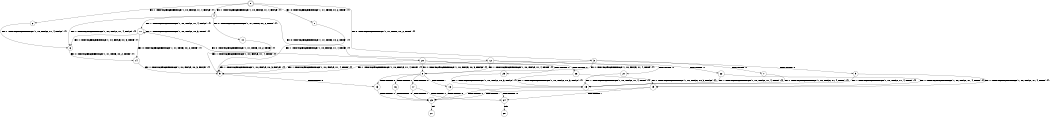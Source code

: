 digraph BCG {
size = "7, 10.5";
center = TRUE;
node [shape = circle];
0 [peripheries = 2];
0 -> 1 [label = "EX !0 !ATOMIC_EXCH_BRANCH (1, +1, TRUE, +0, 2, TRUE) !{}"];
0 -> 2 [label = "EX !1 !ATOMIC_EXCH_BRANCH (1, +0, FALSE, +1, 4, FALSE) !{}"];
0 -> 3 [label = "EX !0 !ATOMIC_EXCH_BRANCH (1, +1, TRUE, +0, 2, TRUE) !{}"];
0 -> 4 [label = "EX !1 !ATOMIC_EXCH_BRANCH (1, +0, FALSE, +1, 4, FALSE) !{}"];
1 -> 5 [label = "EX !1 !ATOMIC_EXCH_BRANCH (1, +0, FALSE, +1, 4, TRUE) !{}"];
2 -> 6 [label = "EX !1 !ATOMIC_EXCH_BRANCH (1, +0, FALSE, +1, 4, FALSE) !{}"];
3 -> 5 [label = "EX !1 !ATOMIC_EXCH_BRANCH (1, +0, FALSE, +1, 4, TRUE) !{}"];
3 -> 7 [label = "TERMINATE !0"];
3 -> 8 [label = "EX !1 !ATOMIC_EXCH_BRANCH (1, +0, FALSE, +1, 4, TRUE) !{}"];
3 -> 9 [label = "TERMINATE !0"];
4 -> 6 [label = "EX !1 !ATOMIC_EXCH_BRANCH (1, +0, FALSE, +1, 4, FALSE) !{}"];
4 -> 10 [label = "EX !0 !ATOMIC_EXCH_BRANCH (1, +1, TRUE, +0, 2, TRUE) !{}"];
4 -> 11 [label = "EX !1 !ATOMIC_EXCH_BRANCH (1, +0, FALSE, +1, 4, FALSE) !{}"];
4 -> 12 [label = "EX !0 !ATOMIC_EXCH_BRANCH (1, +1, TRUE, +0, 2, TRUE) !{}"];
5 -> 13 [label = "TERMINATE !0"];
6 -> 14 [label = "EX !0 !ATOMIC_EXCH_BRANCH (1, +1, TRUE, +0, 2, TRUE) !{}"];
7 -> 15 [label = "EX !1 !ATOMIC_EXCH_BRANCH (1, +0, FALSE, +1, 4, TRUE) !{}"];
8 -> 13 [label = "TERMINATE !0"];
8 -> 16 [label = "TERMINATE !1"];
8 -> 17 [label = "TERMINATE !0"];
8 -> 18 [label = "TERMINATE !1"];
9 -> 15 [label = "EX !1 !ATOMIC_EXCH_BRANCH (1, +0, FALSE, +1, 4, TRUE) !{}"];
9 -> 19 [label = "EX !1 !ATOMIC_EXCH_BRANCH (1, +0, FALSE, +1, 4, TRUE) !{}"];
10 -> 5 [label = "EX !1 !ATOMIC_EXCH_BRANCH (1, +0, FALSE, +1, 4, TRUE) !{}"];
11 -> 6 [label = "EX !1 !ATOMIC_EXCH_BRANCH (1, +0, FALSE, +0, 3, TRUE) !{}"];
11 -> 14 [label = "EX !0 !ATOMIC_EXCH_BRANCH (1, +1, TRUE, +0, 2, TRUE) !{}"];
11 -> 11 [label = "EX !1 !ATOMIC_EXCH_BRANCH (1, +0, FALSE, +0, 3, TRUE) !{}"];
11 -> 20 [label = "EX !0 !ATOMIC_EXCH_BRANCH (1, +1, TRUE, +0, 2, TRUE) !{}"];
12 -> 5 [label = "EX !1 !ATOMIC_EXCH_BRANCH (1, +0, FALSE, +1, 4, TRUE) !{}"];
12 -> 21 [label = "TERMINATE !0"];
12 -> 8 [label = "EX !1 !ATOMIC_EXCH_BRANCH (1, +0, FALSE, +1, 4, TRUE) !{}"];
12 -> 22 [label = "TERMINATE !0"];
13 -> 23 [label = "TERMINATE !1"];
14 -> 5 [label = "EX !1 !ATOMIC_EXCH_BRANCH (1, +0, FALSE, +0, 3, FALSE) !{}"];
15 -> 23 [label = "TERMINATE !1"];
16 -> 23 [label = "TERMINATE !0"];
17 -> 23 [label = "TERMINATE !1"];
17 -> 24 [label = "TERMINATE !1"];
18 -> 23 [label = "TERMINATE !0"];
18 -> 24 [label = "TERMINATE !0"];
19 -> 23 [label = "TERMINATE !1"];
19 -> 24 [label = "TERMINATE !1"];
20 -> 5 [label = "EX !1 !ATOMIC_EXCH_BRANCH (1, +0, FALSE, +0, 3, FALSE) !{}"];
20 -> 25 [label = "TERMINATE !0"];
20 -> 8 [label = "EX !1 !ATOMIC_EXCH_BRANCH (1, +0, FALSE, +0, 3, FALSE) !{}"];
20 -> 26 [label = "TERMINATE !0"];
21 -> 15 [label = "EX !1 !ATOMIC_EXCH_BRANCH (1, +0, FALSE, +1, 4, TRUE) !{}"];
22 -> 15 [label = "EX !1 !ATOMIC_EXCH_BRANCH (1, +0, FALSE, +1, 4, TRUE) !{}"];
22 -> 19 [label = "EX !1 !ATOMIC_EXCH_BRANCH (1, +0, FALSE, +1, 4, TRUE) !{}"];
23 -> 27 [label = "exit"];
24 -> 28 [label = "exit"];
25 -> 15 [label = "EX !1 !ATOMIC_EXCH_BRANCH (1, +0, FALSE, +0, 3, FALSE) !{}"];
26 -> 15 [label = "EX !1 !ATOMIC_EXCH_BRANCH (1, +0, FALSE, +0, 3, FALSE) !{}"];
26 -> 19 [label = "EX !1 !ATOMIC_EXCH_BRANCH (1, +0, FALSE, +0, 3, FALSE) !{}"];
}
